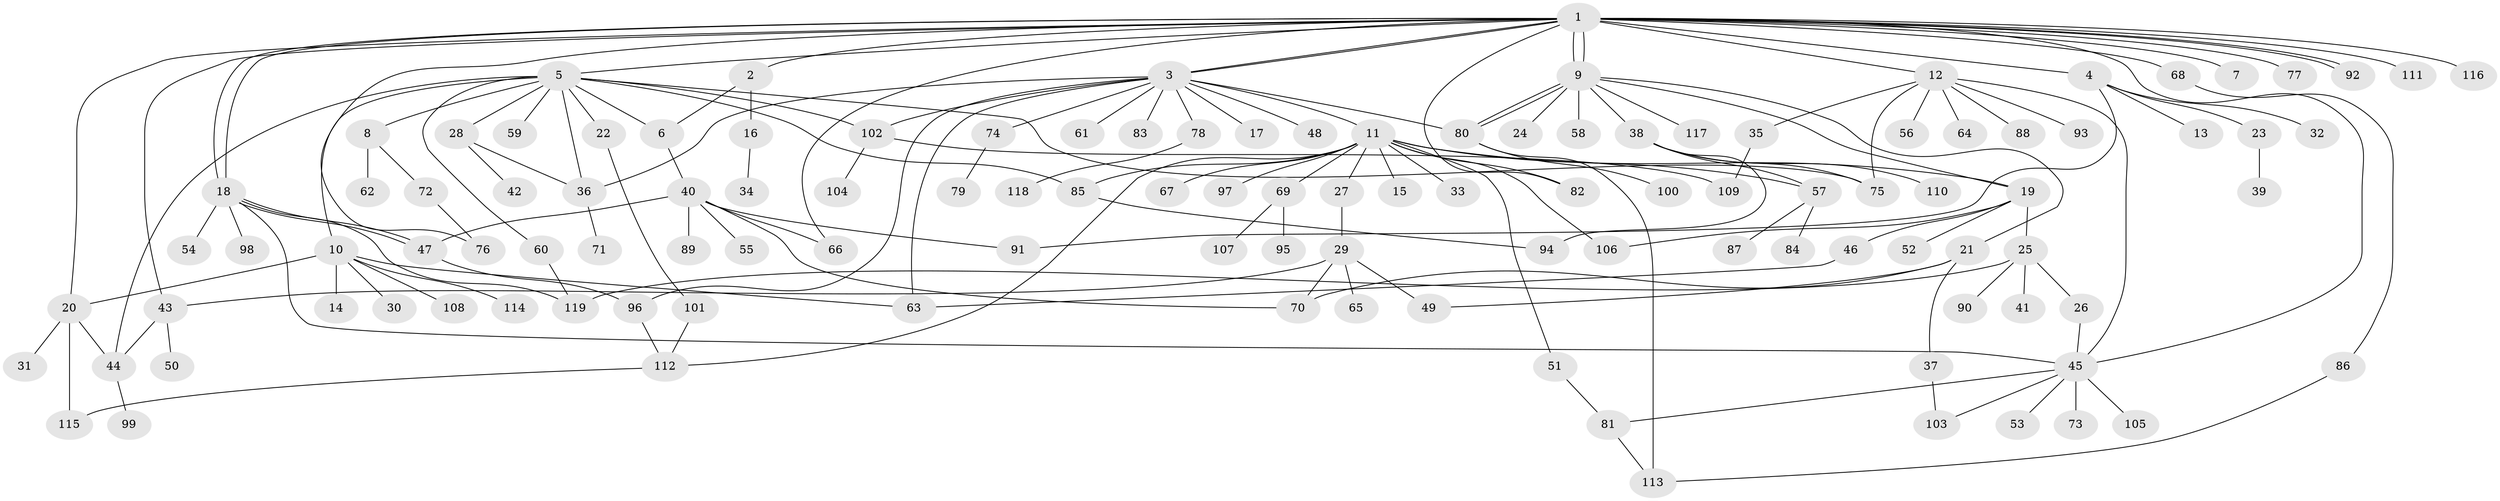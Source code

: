 // coarse degree distribution, {22: 0.01098901098901099, 3: 0.13186813186813187, 26: 0.01098901098901099, 5: 0.03296703296703297, 18: 0.01098901098901099, 1: 0.46153846153846156, 11: 0.01098901098901099, 7: 0.01098901098901099, 9: 0.01098901098901099, 4: 0.054945054945054944, 2: 0.2087912087912088, 6: 0.03296703296703297, 8: 0.01098901098901099}
// Generated by graph-tools (version 1.1) at 2025/51/02/27/25 19:51:54]
// undirected, 119 vertices, 164 edges
graph export_dot {
graph [start="1"]
  node [color=gray90,style=filled];
  1;
  2;
  3;
  4;
  5;
  6;
  7;
  8;
  9;
  10;
  11;
  12;
  13;
  14;
  15;
  16;
  17;
  18;
  19;
  20;
  21;
  22;
  23;
  24;
  25;
  26;
  27;
  28;
  29;
  30;
  31;
  32;
  33;
  34;
  35;
  36;
  37;
  38;
  39;
  40;
  41;
  42;
  43;
  44;
  45;
  46;
  47;
  48;
  49;
  50;
  51;
  52;
  53;
  54;
  55;
  56;
  57;
  58;
  59;
  60;
  61;
  62;
  63;
  64;
  65;
  66;
  67;
  68;
  69;
  70;
  71;
  72;
  73;
  74;
  75;
  76;
  77;
  78;
  79;
  80;
  81;
  82;
  83;
  84;
  85;
  86;
  87;
  88;
  89;
  90;
  91;
  92;
  93;
  94;
  95;
  96;
  97;
  98;
  99;
  100;
  101;
  102;
  103;
  104;
  105;
  106;
  107;
  108;
  109;
  110;
  111;
  112;
  113;
  114;
  115;
  116;
  117;
  118;
  119;
  1 -- 2;
  1 -- 3;
  1 -- 3;
  1 -- 4;
  1 -- 5;
  1 -- 7;
  1 -- 9;
  1 -- 9;
  1 -- 12;
  1 -- 18;
  1 -- 18;
  1 -- 20;
  1 -- 43;
  1 -- 45;
  1 -- 66;
  1 -- 68;
  1 -- 76;
  1 -- 77;
  1 -- 82;
  1 -- 92;
  1 -- 92;
  1 -- 111;
  1 -- 116;
  2 -- 6;
  2 -- 16;
  3 -- 11;
  3 -- 17;
  3 -- 36;
  3 -- 48;
  3 -- 61;
  3 -- 63;
  3 -- 74;
  3 -- 78;
  3 -- 80;
  3 -- 83;
  3 -- 96;
  3 -- 102;
  4 -- 13;
  4 -- 23;
  4 -- 32;
  4 -- 91;
  5 -- 6;
  5 -- 8;
  5 -- 10;
  5 -- 22;
  5 -- 28;
  5 -- 36;
  5 -- 44;
  5 -- 59;
  5 -- 60;
  5 -- 75;
  5 -- 85;
  5 -- 102;
  6 -- 40;
  8 -- 62;
  8 -- 72;
  9 -- 19;
  9 -- 21;
  9 -- 24;
  9 -- 38;
  9 -- 58;
  9 -- 80;
  9 -- 80;
  9 -- 117;
  10 -- 14;
  10 -- 20;
  10 -- 30;
  10 -- 63;
  10 -- 108;
  10 -- 114;
  11 -- 15;
  11 -- 19;
  11 -- 27;
  11 -- 33;
  11 -- 51;
  11 -- 57;
  11 -- 67;
  11 -- 69;
  11 -- 82;
  11 -- 85;
  11 -- 97;
  11 -- 106;
  11 -- 112;
  12 -- 35;
  12 -- 45;
  12 -- 56;
  12 -- 64;
  12 -- 75;
  12 -- 88;
  12 -- 93;
  16 -- 34;
  18 -- 45;
  18 -- 47;
  18 -- 47;
  18 -- 54;
  18 -- 98;
  18 -- 119;
  19 -- 25;
  19 -- 46;
  19 -- 52;
  19 -- 106;
  20 -- 31;
  20 -- 44;
  20 -- 115;
  21 -- 37;
  21 -- 49;
  21 -- 70;
  22 -- 101;
  23 -- 39;
  25 -- 26;
  25 -- 41;
  25 -- 90;
  25 -- 119;
  26 -- 45;
  27 -- 29;
  28 -- 36;
  28 -- 42;
  29 -- 43;
  29 -- 49;
  29 -- 65;
  29 -- 70;
  35 -- 109;
  36 -- 71;
  37 -- 103;
  38 -- 57;
  38 -- 75;
  38 -- 94;
  38 -- 110;
  40 -- 47;
  40 -- 55;
  40 -- 66;
  40 -- 70;
  40 -- 89;
  40 -- 91;
  43 -- 44;
  43 -- 50;
  44 -- 99;
  45 -- 53;
  45 -- 73;
  45 -- 81;
  45 -- 103;
  45 -- 105;
  46 -- 63;
  47 -- 96;
  51 -- 81;
  57 -- 84;
  57 -- 87;
  60 -- 119;
  68 -- 86;
  69 -- 95;
  69 -- 107;
  72 -- 76;
  74 -- 79;
  78 -- 118;
  80 -- 100;
  80 -- 113;
  81 -- 113;
  85 -- 94;
  86 -- 113;
  96 -- 112;
  101 -- 112;
  102 -- 104;
  102 -- 109;
  112 -- 115;
}

